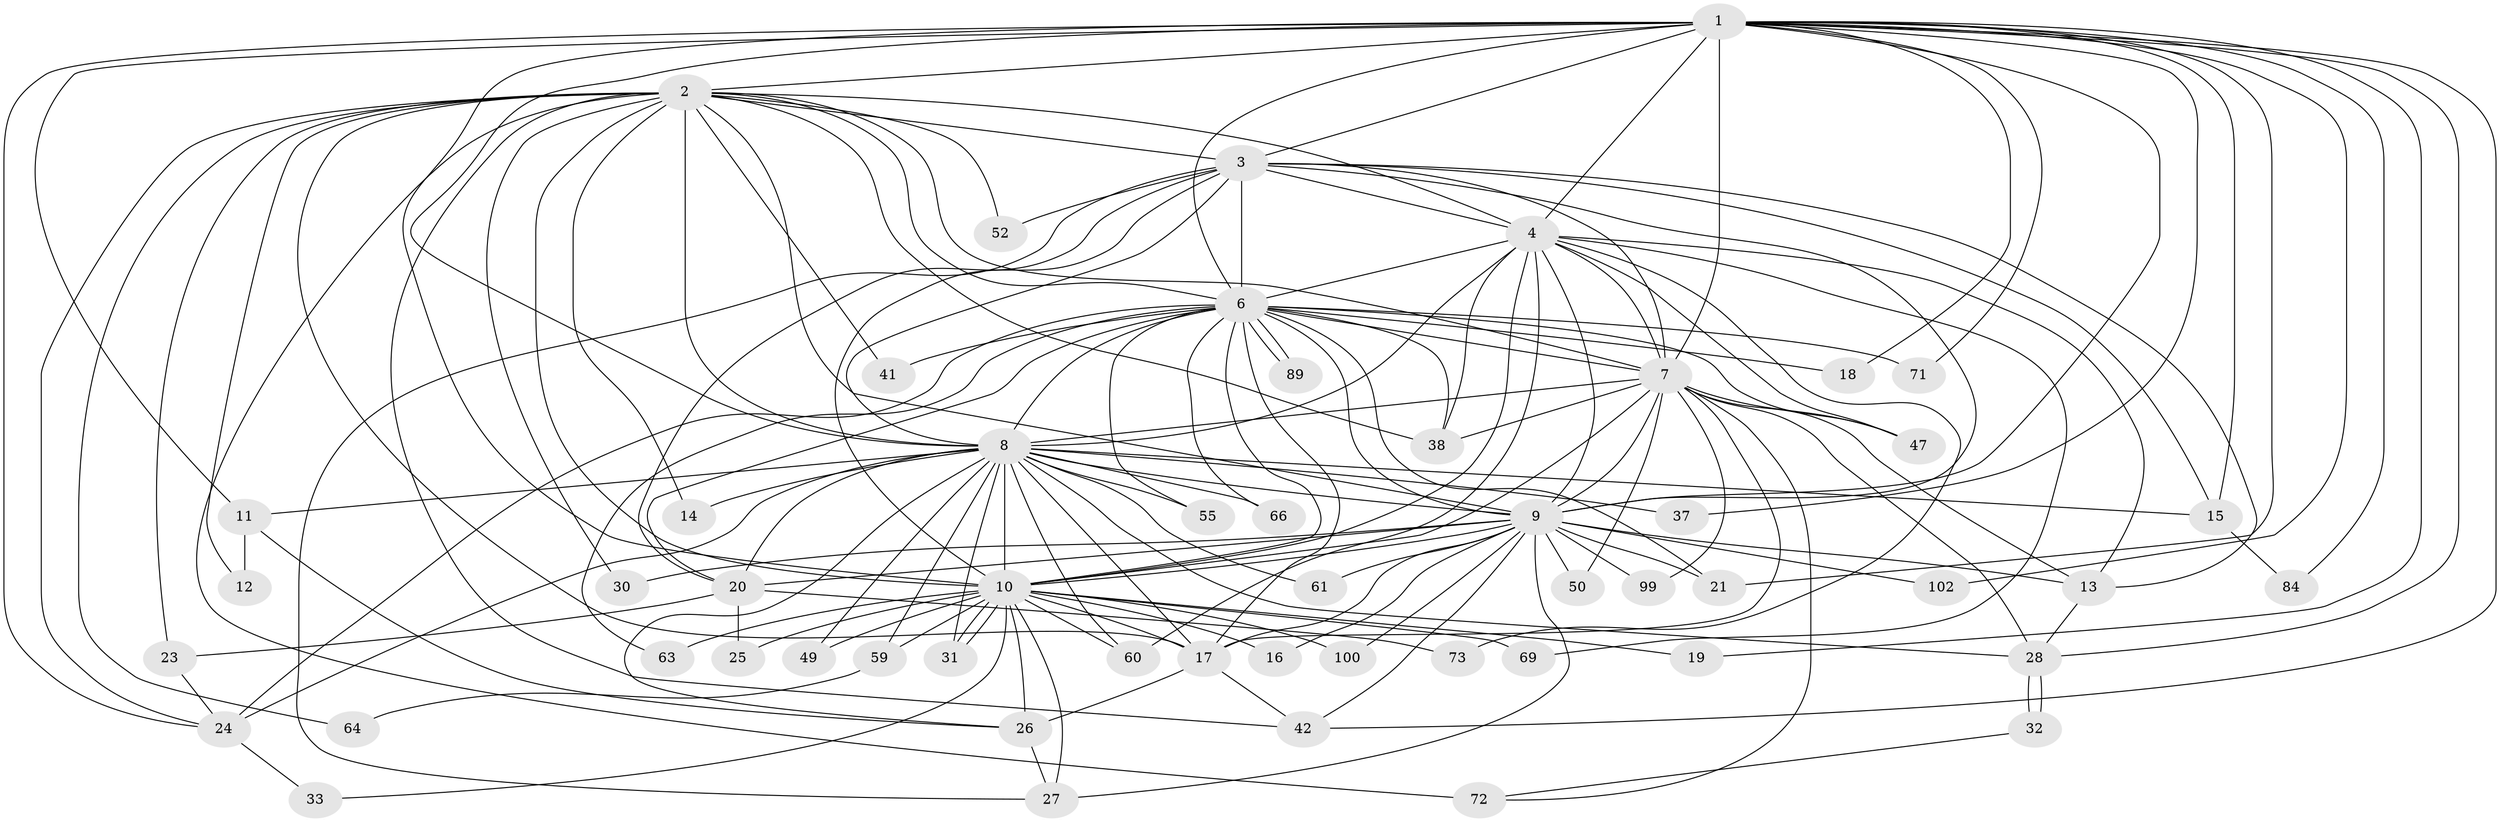 // original degree distribution, {23: 0.018518518518518517, 15: 0.018518518518518517, 17: 0.009259259259259259, 28: 0.009259259259259259, 22: 0.009259259259259259, 29: 0.009259259259259259, 27: 0.009259259259259259, 25: 0.009259259259259259, 4: 0.10185185185185185, 2: 0.5925925925925926, 5: 0.027777777777777776, 7: 0.018518518518518517, 3: 0.1574074074074074, 6: 0.009259259259259259}
// Generated by graph-tools (version 1.1) at 2025/13/03/09/25 04:13:42]
// undirected, 54 vertices, 153 edges
graph export_dot {
graph [start="1"]
  node [color=gray90,style=filled];
  1;
  2 [super="+5"];
  3 [super="+78+29+92+22+56+34"];
  4 [super="+39"];
  6 [super="+36+67+106"];
  7;
  8 [super="+46+74+45+97+85+86+44+43"];
  9 [super="+81"];
  10 [super="+35+53"];
  11;
  12;
  13;
  14;
  15;
  16;
  17 [super="+40+65+57+51"];
  18;
  19;
  20 [super="+80"];
  21;
  23;
  24 [super="+82"];
  25;
  26 [super="+88+76"];
  27;
  28 [super="+93+105"];
  30;
  31 [super="+87"];
  32 [super="+75"];
  33;
  37;
  38 [super="+48"];
  41;
  42 [super="+68+54"];
  47 [super="+62"];
  49;
  50;
  52;
  55;
  59;
  60 [super="+70"];
  61;
  63;
  64;
  66;
  69;
  71;
  72 [super="+94"];
  73;
  84;
  89;
  99;
  100;
  102;
  1 -- 2 [weight=2];
  1 -- 3;
  1 -- 4;
  1 -- 6 [weight=2];
  1 -- 7;
  1 -- 8 [weight=2];
  1 -- 9;
  1 -- 10;
  1 -- 11;
  1 -- 15;
  1 -- 18;
  1 -- 19;
  1 -- 21;
  1 -- 24;
  1 -- 28;
  1 -- 37;
  1 -- 42;
  1 -- 71;
  1 -- 84;
  1 -- 102;
  2 -- 3 [weight=4];
  2 -- 4 [weight=2];
  2 -- 6 [weight=2];
  2 -- 7 [weight=2];
  2 -- 8 [weight=3];
  2 -- 9 [weight=2];
  2 -- 10 [weight=4];
  2 -- 42;
  2 -- 64;
  2 -- 72 [weight=2];
  2 -- 17 [weight=3];
  2 -- 12;
  2 -- 14;
  2 -- 23;
  2 -- 24;
  2 -- 30;
  2 -- 38;
  2 -- 41;
  2 -- 52;
  3 -- 4;
  3 -- 6 [weight=2];
  3 -- 7 [weight=2];
  3 -- 8;
  3 -- 9 [weight=2];
  3 -- 10;
  3 -- 20;
  3 -- 52;
  3 -- 15;
  3 -- 13;
  3 -- 27;
  4 -- 6;
  4 -- 7;
  4 -- 8;
  4 -- 9;
  4 -- 10;
  4 -- 47;
  4 -- 69;
  4 -- 73;
  4 -- 13;
  4 -- 60;
  4 -- 38;
  6 -- 7 [weight=2];
  6 -- 8;
  6 -- 9 [weight=2];
  6 -- 10;
  6 -- 17 [weight=2];
  6 -- 18;
  6 -- 21;
  6 -- 41;
  6 -- 55;
  6 -- 63;
  6 -- 66;
  6 -- 71;
  6 -- 89;
  6 -- 89;
  6 -- 47;
  6 -- 24;
  6 -- 20;
  6 -- 38;
  7 -- 8 [weight=3];
  7 -- 9;
  7 -- 10;
  7 -- 13;
  7 -- 38 [weight=2];
  7 -- 50;
  7 -- 72;
  7 -- 99;
  7 -- 17;
  7 -- 47;
  7 -- 28;
  8 -- 9 [weight=4];
  8 -- 10 [weight=2];
  8 -- 11;
  8 -- 14;
  8 -- 15;
  8 -- 37;
  8 -- 49;
  8 -- 55;
  8 -- 60;
  8 -- 61;
  8 -- 66;
  8 -- 31;
  8 -- 17 [weight=2];
  8 -- 20;
  8 -- 28;
  8 -- 26;
  8 -- 24 [weight=2];
  8 -- 59;
  9 -- 10;
  9 -- 13;
  9 -- 16;
  9 -- 20;
  9 -- 27;
  9 -- 30;
  9 -- 50;
  9 -- 61;
  9 -- 99;
  9 -- 100;
  9 -- 102;
  9 -- 17;
  9 -- 42;
  9 -- 21;
  10 -- 16;
  10 -- 19;
  10 -- 25;
  10 -- 31;
  10 -- 31;
  10 -- 33;
  10 -- 49;
  10 -- 59;
  10 -- 60;
  10 -- 63;
  10 -- 100;
  10 -- 17;
  10 -- 69;
  10 -- 26;
  10 -- 27;
  11 -- 12;
  11 -- 26;
  13 -- 28;
  15 -- 84;
  17 -- 26;
  17 -- 42;
  20 -- 23;
  20 -- 25;
  20 -- 73;
  23 -- 24;
  24 -- 33;
  26 -- 27;
  28 -- 32;
  28 -- 32;
  32 -- 72;
  59 -- 64;
}
